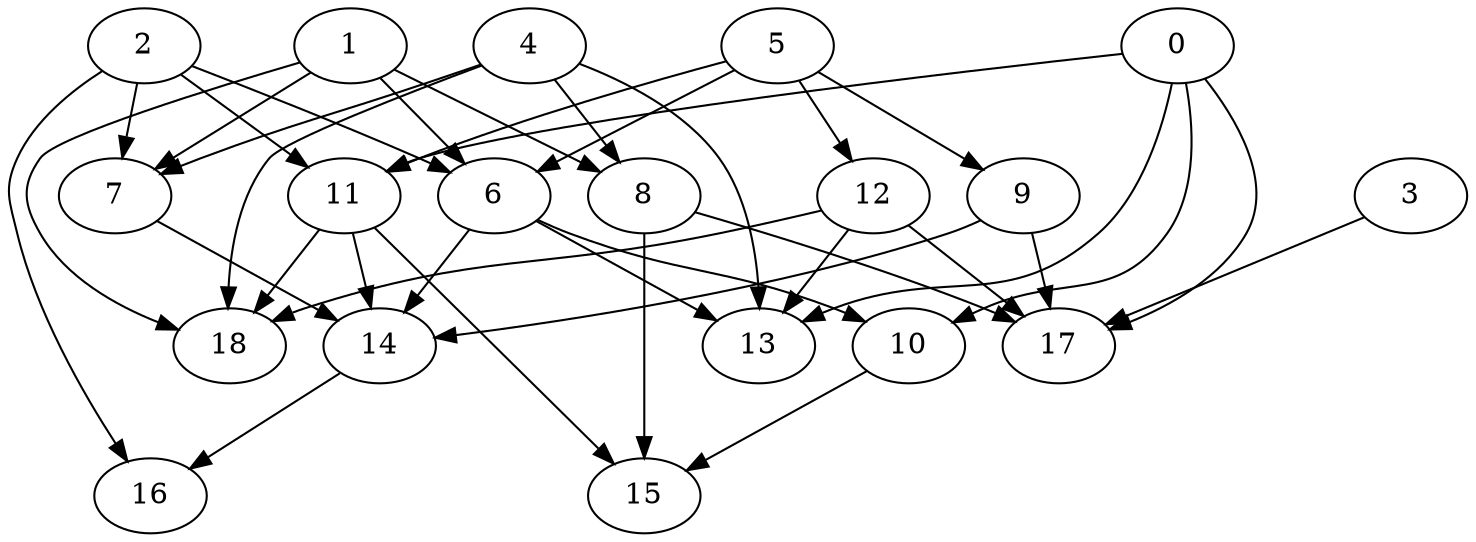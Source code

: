 digraph {
    12 -> 13;
    14 -> 16;
    4 -> 18;
    9 -> 14;
    1 -> 6;
    9 -> 17;
    11 -> 14;
    2 -> 11;
    8 -> 15;
    0 -> 11;
    0 -> 17;
    10 -> 15;
    1 -> 18;
    6 -> 14;
    5 -> 6;
    4 -> 8;
    5 -> 9;
    12 -> 18;
    5 -> 12;
    0 -> 10;
    2 -> 7;
    8 -> 17;
    0 -> 13;
    1 -> 8;
    2 -> 16;
    6 -> 13;
    6 -> 10;
    4 -> 7;
    12 -> 17;
    5 -> 11;
    4 -> 13;
    3 -> 17;
    11 -> 18;
    1 -> 7;
    2 -> 6;
    11 -> 15;
    7 -> 14;
}